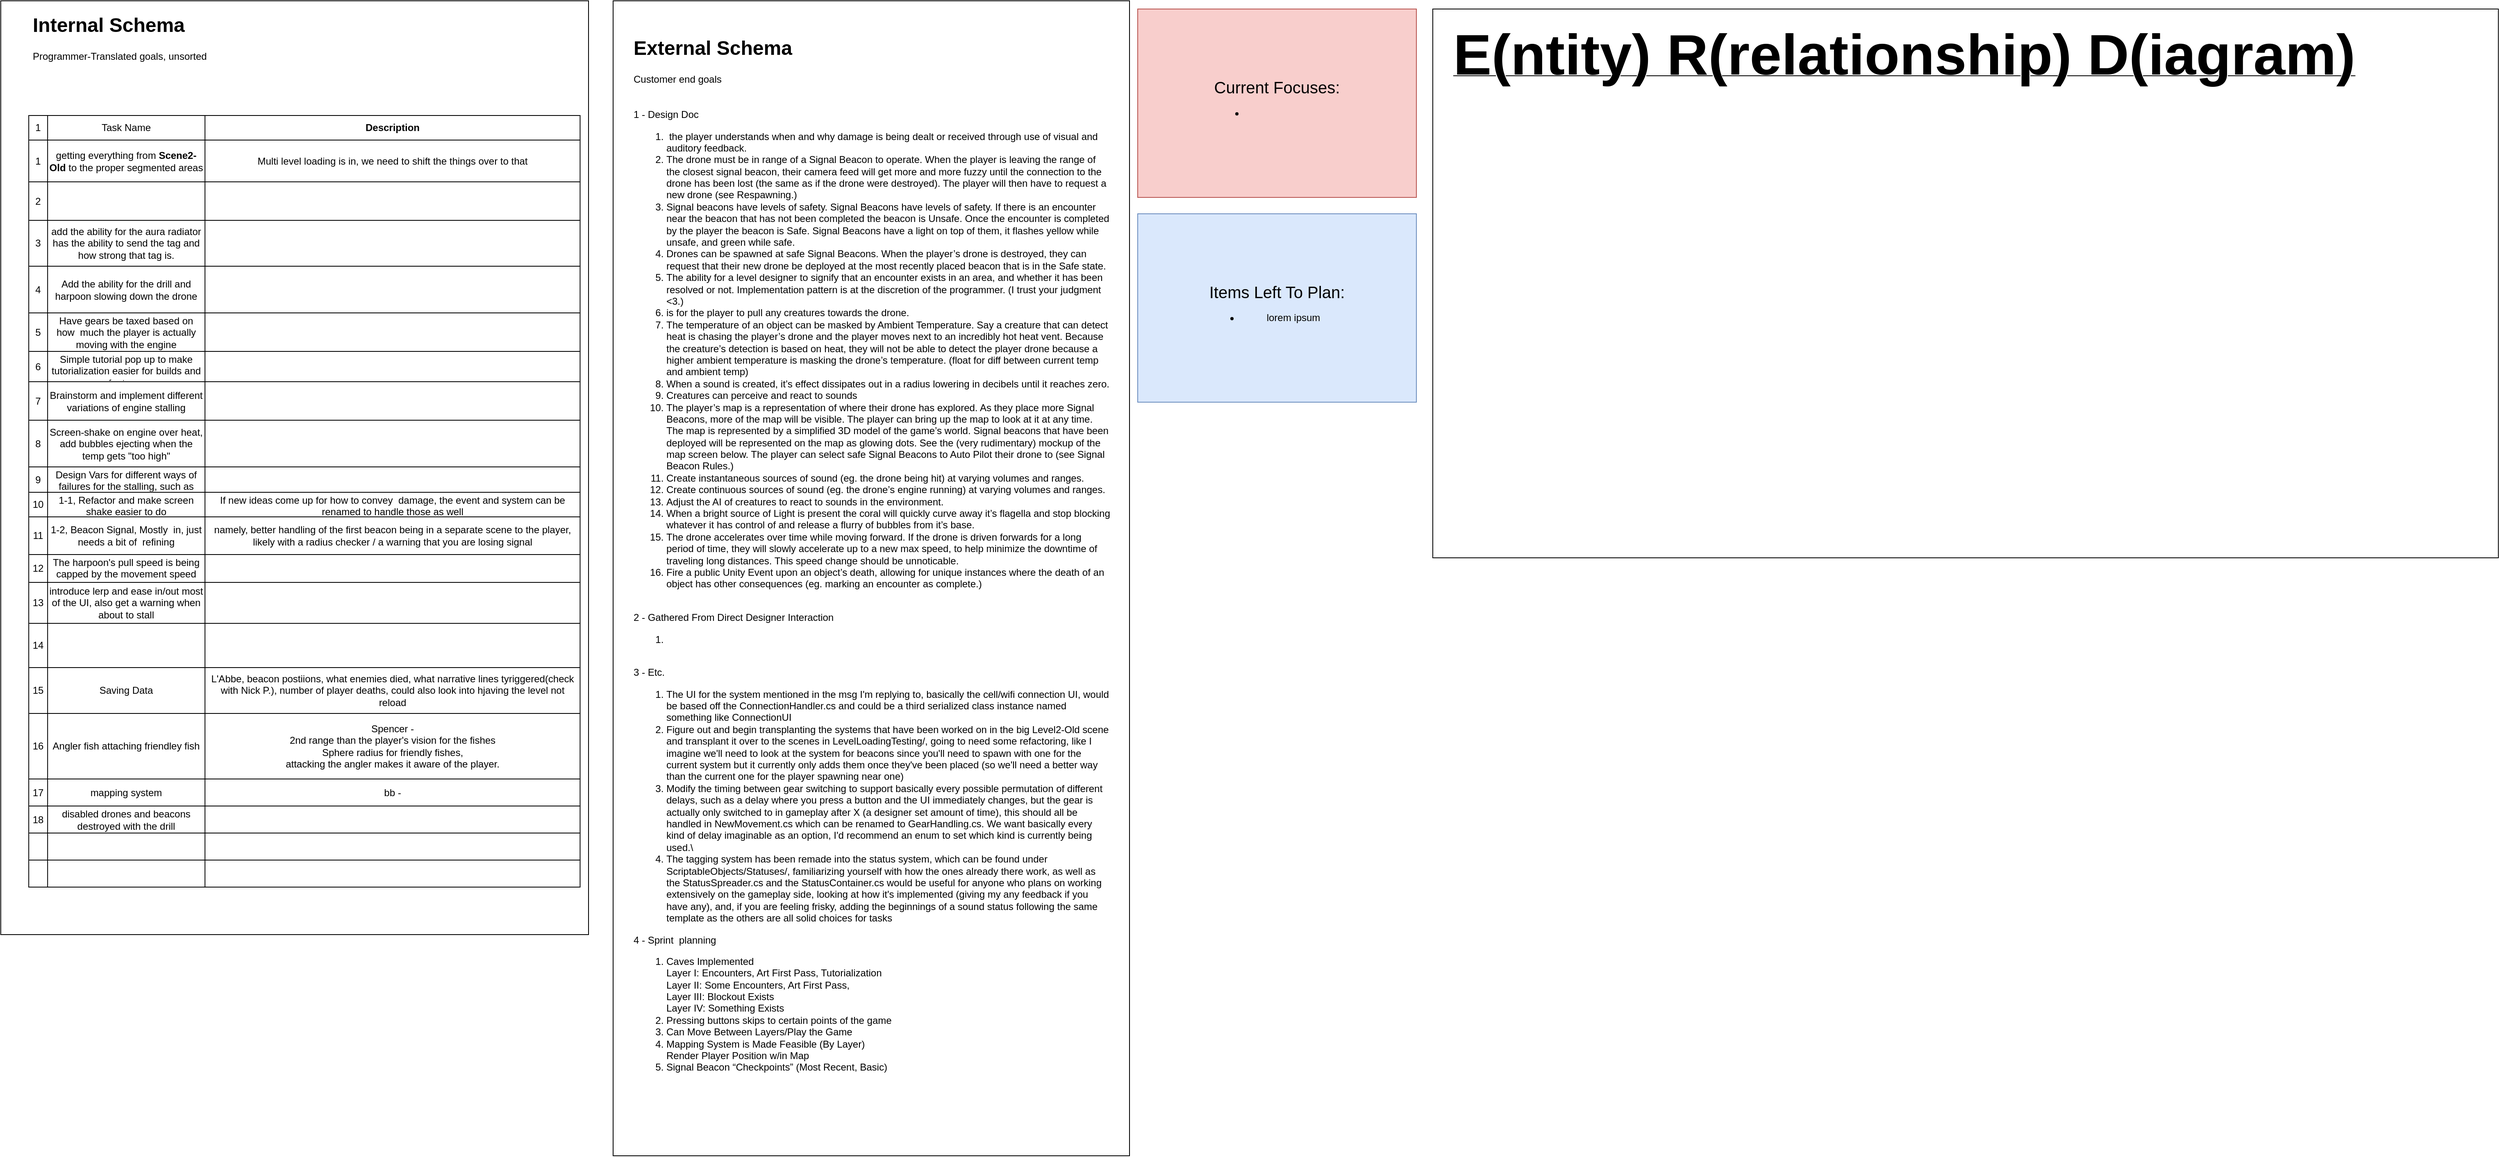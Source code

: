 <mxfile version="16.6.7" type="github">
  <diagram id="y5uNfYxEgai9vvKYRE7q" name="Page-1">
    <mxGraphModel dx="3197" dy="792" grid="1" gridSize="10" guides="1" tooltips="1" connect="1" arrows="1" fold="1" page="1" pageScale="1" pageWidth="850" pageHeight="1100" math="0" shadow="0">
      <root>
        <mxCell id="0" />
        <mxCell id="1" parent="0" />
        <mxCell id="go6vWqejy8pKC4_B8dgW-104" value="" style="group" parent="1" vertex="1" connectable="0">
          <mxGeometry x="-1060" width="700" height="1140" as="geometry" />
        </mxCell>
        <mxCell id="go6vWqejy8pKC4_B8dgW-106" value="&lt;h1&gt;Internal Schema&lt;/h1&gt;&lt;div&gt;This is what the non-programmers want, translated to individual variables/concepts. Along with a description&lt;/div&gt;&lt;p&gt;&lt;/p&gt;" style="text;html=1;strokeColor=none;fillColor=none;spacing=5;spacingTop=-20;whiteSpace=wrap;overflow=hidden;rounded=0;" parent="go6vWqejy8pKC4_B8dgW-104" vertex="1">
          <mxGeometry x="28.0" y="18.889" width="644.0" height="207.778" as="geometry" />
        </mxCell>
        <mxCell id="X6cNBren62eQBll-vNDI-18" value="" style="shape=partialRectangle;html=1;whiteSpace=wrap;connectable=0;fillColor=none;top=0;left=0;bottom=0;right=0;overflow=hidden;" parent="go6vWqejy8pKC4_B8dgW-104" vertex="1">
          <mxGeometry x="17.073" y="628.767" width="221.951" height="40.753" as="geometry" />
        </mxCell>
        <mxCell id="go6vWqejy8pKC4_B8dgW-105" value="" style="rounded=0;whiteSpace=wrap;html=1;" parent="go6vWqejy8pKC4_B8dgW-104" vertex="1">
          <mxGeometry x="-17.07" width="717.07" height="1140" as="geometry" />
        </mxCell>
        <mxCell id="go6vWqejy8pKC4_B8dgW-109" value="" style="shape=table;html=1;whiteSpace=wrap;startSize=0;container=1;collapsible=0;childLayout=tableLayout;rowLines=1;" parent="go6vWqejy8pKC4_B8dgW-104" vertex="1">
          <mxGeometry x="17.078" y="140" width="672.628" height="942" as="geometry" />
        </mxCell>
        <mxCell id="go6vWqejy8pKC4_B8dgW-110" value="" style="shape=partialRectangle;html=1;whiteSpace=wrap;collapsible=0;dropTarget=0;pointerEvents=0;fillColor=none;top=0;left=0;bottom=0;right=0;points=[[0,0.5],[1,0.5]];portConstraint=eastwest;" parent="go6vWqejy8pKC4_B8dgW-109" vertex="1">
          <mxGeometry width="672.628" height="30" as="geometry" />
        </mxCell>
        <mxCell id="7hOcJhxRe1nCthfk7AWI-30" value="1" style="shape=partialRectangle;html=1;whiteSpace=wrap;connectable=0;fillColor=none;top=0;left=0;bottom=0;right=0;overflow=hidden;" parent="go6vWqejy8pKC4_B8dgW-110" vertex="1">
          <mxGeometry width="23" height="30" as="geometry">
            <mxRectangle width="23" height="30" as="alternateBounds" />
          </mxGeometry>
        </mxCell>
        <mxCell id="go6vWqejy8pKC4_B8dgW-111" value="Task Name" style="shape=partialRectangle;html=1;whiteSpace=wrap;connectable=0;fillColor=none;top=0;left=0;bottom=0;right=0;overflow=hidden;" parent="go6vWqejy8pKC4_B8dgW-110" vertex="1">
          <mxGeometry x="23" width="192" height="30" as="geometry">
            <mxRectangle width="192" height="30" as="alternateBounds" />
          </mxGeometry>
        </mxCell>
        <mxCell id="go6vWqejy8pKC4_B8dgW-112" value="&lt;b&gt;Description&lt;/b&gt;" style="shape=partialRectangle;html=1;whiteSpace=wrap;connectable=0;fillColor=none;top=0;left=0;bottom=0;right=0;overflow=hidden;" parent="go6vWqejy8pKC4_B8dgW-110" vertex="1">
          <mxGeometry x="215" width="458" height="30" as="geometry">
            <mxRectangle width="458" height="30" as="alternateBounds" />
          </mxGeometry>
        </mxCell>
        <mxCell id="go6vWqejy8pKC4_B8dgW-118" value="" style="shape=partialRectangle;html=1;whiteSpace=wrap;collapsible=0;dropTarget=0;pointerEvents=0;fillColor=none;top=0;left=0;bottom=0;right=0;points=[[0,0.5],[1,0.5]];portConstraint=eastwest;" parent="go6vWqejy8pKC4_B8dgW-109" vertex="1">
          <mxGeometry y="30" width="672.628" height="51" as="geometry" />
        </mxCell>
        <mxCell id="7hOcJhxRe1nCthfk7AWI-31" value="1" style="shape=partialRectangle;html=1;whiteSpace=wrap;connectable=0;fillColor=none;top=0;left=0;bottom=0;right=0;overflow=hidden;" parent="go6vWqejy8pKC4_B8dgW-118" vertex="1">
          <mxGeometry width="23" height="51" as="geometry">
            <mxRectangle width="23" height="51" as="alternateBounds" />
          </mxGeometry>
        </mxCell>
        <mxCell id="go6vWqejy8pKC4_B8dgW-119" value="getting everything from &lt;b&gt;Scene2-Old&lt;/b&gt; to the proper segmented areas" style="shape=partialRectangle;html=1;whiteSpace=wrap;connectable=0;fillColor=none;top=0;left=0;bottom=0;right=0;overflow=hidden;" parent="go6vWqejy8pKC4_B8dgW-118" vertex="1">
          <mxGeometry x="23" width="192" height="51" as="geometry">
            <mxRectangle width="192" height="51" as="alternateBounds" />
          </mxGeometry>
        </mxCell>
        <mxCell id="go6vWqejy8pKC4_B8dgW-120" value="Multi level loading is in, we need to shift the things over to that" style="shape=partialRectangle;html=1;whiteSpace=wrap;connectable=0;fillColor=none;top=0;left=0;bottom=0;right=0;overflow=hidden;" parent="go6vWqejy8pKC4_B8dgW-118" vertex="1">
          <mxGeometry x="215" width="458" height="51" as="geometry">
            <mxRectangle width="458" height="51" as="alternateBounds" />
          </mxGeometry>
        </mxCell>
        <mxCell id="go6vWqejy8pKC4_B8dgW-114" value="" style="shape=partialRectangle;html=1;whiteSpace=wrap;collapsible=0;dropTarget=0;pointerEvents=0;fillColor=none;top=0;left=0;bottom=0;right=0;points=[[0,0.5],[1,0.5]];portConstraint=eastwest;" parent="go6vWqejy8pKC4_B8dgW-109" vertex="1">
          <mxGeometry y="81" width="672.628" height="47" as="geometry" />
        </mxCell>
        <mxCell id="7hOcJhxRe1nCthfk7AWI-32" value="2" style="shape=partialRectangle;html=1;whiteSpace=wrap;connectable=0;fillColor=none;top=0;left=0;bottom=0;right=0;overflow=hidden;" parent="go6vWqejy8pKC4_B8dgW-114" vertex="1">
          <mxGeometry width="23" height="47" as="geometry">
            <mxRectangle width="23" height="47" as="alternateBounds" />
          </mxGeometry>
        </mxCell>
        <mxCell id="go6vWqejy8pKC4_B8dgW-115" value="" style="shape=partialRectangle;html=1;whiteSpace=wrap;connectable=0;fillColor=none;top=0;left=0;bottom=0;right=0;overflow=hidden;" parent="go6vWqejy8pKC4_B8dgW-114" vertex="1">
          <mxGeometry x="23" width="192" height="47" as="geometry">
            <mxRectangle width="192" height="47" as="alternateBounds" />
          </mxGeometry>
        </mxCell>
        <mxCell id="go6vWqejy8pKC4_B8dgW-116" value="" style="shape=partialRectangle;html=1;whiteSpace=wrap;connectable=0;fillColor=none;top=0;left=0;bottom=0;right=0;overflow=hidden;" parent="go6vWqejy8pKC4_B8dgW-114" vertex="1">
          <mxGeometry x="215" width="458" height="47" as="geometry">
            <mxRectangle width="458" height="47" as="alternateBounds" />
          </mxGeometry>
        </mxCell>
        <mxCell id="go6vWqejy8pKC4_B8dgW-155" style="shape=partialRectangle;html=1;whiteSpace=wrap;collapsible=0;dropTarget=0;pointerEvents=0;fillColor=none;top=0;left=0;bottom=0;right=0;points=[[0,0.5],[1,0.5]];portConstraint=eastwest;" parent="go6vWqejy8pKC4_B8dgW-109" vertex="1">
          <mxGeometry y="128" width="672.628" height="56" as="geometry" />
        </mxCell>
        <mxCell id="7hOcJhxRe1nCthfk7AWI-33" value="3" style="shape=partialRectangle;html=1;whiteSpace=wrap;connectable=0;fillColor=none;top=0;left=0;bottom=0;right=0;overflow=hidden;" parent="go6vWqejy8pKC4_B8dgW-155" vertex="1">
          <mxGeometry width="23" height="56" as="geometry">
            <mxRectangle width="23" height="56" as="alternateBounds" />
          </mxGeometry>
        </mxCell>
        <mxCell id="go6vWqejy8pKC4_B8dgW-156" value="&lt;span style=&quot;text-align: center&quot;&gt;add the ability for the aura radiator has the ability to send the tag and how strong that tag is.&lt;/span&gt;" style="shape=partialRectangle;html=1;whiteSpace=wrap;connectable=0;fillColor=none;top=0;left=0;bottom=0;right=0;overflow=hidden;" parent="go6vWqejy8pKC4_B8dgW-155" vertex="1">
          <mxGeometry x="23" width="192" height="56" as="geometry">
            <mxRectangle width="192" height="56" as="alternateBounds" />
          </mxGeometry>
        </mxCell>
        <mxCell id="go6vWqejy8pKC4_B8dgW-157" value="" style="shape=partialRectangle;html=1;whiteSpace=wrap;connectable=0;fillColor=none;top=0;left=0;bottom=0;right=0;overflow=hidden;" parent="go6vWqejy8pKC4_B8dgW-155" vertex="1">
          <mxGeometry x="215" width="458" height="56" as="geometry">
            <mxRectangle width="458" height="56" as="alternateBounds" />
          </mxGeometry>
        </mxCell>
        <mxCell id="Bw-sxPb2Esf4PSg_OQSB-51" style="shape=partialRectangle;html=1;whiteSpace=wrap;collapsible=0;dropTarget=0;pointerEvents=0;fillColor=none;top=0;left=0;bottom=0;right=0;points=[[0,0.5],[1,0.5]];portConstraint=eastwest;" parent="go6vWqejy8pKC4_B8dgW-109" vertex="1">
          <mxGeometry y="184" width="672.628" height="57" as="geometry" />
        </mxCell>
        <mxCell id="7hOcJhxRe1nCthfk7AWI-34" value="4" style="shape=partialRectangle;html=1;whiteSpace=wrap;connectable=0;fillColor=none;top=0;left=0;bottom=0;right=0;overflow=hidden;" parent="Bw-sxPb2Esf4PSg_OQSB-51" vertex="1">
          <mxGeometry width="23" height="57" as="geometry">
            <mxRectangle width="23" height="57" as="alternateBounds" />
          </mxGeometry>
        </mxCell>
        <mxCell id="Bw-sxPb2Esf4PSg_OQSB-52" value="&lt;span style=&quot;text-align: center&quot;&gt;Add the ability for the drill and harpoon slowing down the drone&lt;/span&gt;" style="shape=partialRectangle;html=1;whiteSpace=wrap;connectable=0;fillColor=none;top=0;left=0;bottom=0;right=0;overflow=hidden;" parent="Bw-sxPb2Esf4PSg_OQSB-51" vertex="1">
          <mxGeometry x="23" width="192" height="57" as="geometry">
            <mxRectangle width="192" height="57" as="alternateBounds" />
          </mxGeometry>
        </mxCell>
        <mxCell id="Bw-sxPb2Esf4PSg_OQSB-53" value="" style="shape=partialRectangle;html=1;whiteSpace=wrap;connectable=0;fillColor=none;top=0;left=0;bottom=0;right=0;overflow=hidden;" parent="Bw-sxPb2Esf4PSg_OQSB-51" vertex="1">
          <mxGeometry x="215" width="458" height="57" as="geometry">
            <mxRectangle width="458" height="57" as="alternateBounds" />
          </mxGeometry>
        </mxCell>
        <mxCell id="go6vWqejy8pKC4_B8dgW-152" style="shape=partialRectangle;html=1;whiteSpace=wrap;collapsible=0;dropTarget=0;pointerEvents=0;fillColor=none;top=0;left=0;bottom=0;right=0;points=[[0,0.5],[1,0.5]];portConstraint=eastwest;" parent="go6vWqejy8pKC4_B8dgW-109" vertex="1">
          <mxGeometry y="241" width="672.628" height="47" as="geometry" />
        </mxCell>
        <mxCell id="7hOcJhxRe1nCthfk7AWI-35" value="5" style="shape=partialRectangle;html=1;whiteSpace=wrap;connectable=0;fillColor=none;top=0;left=0;bottom=0;right=0;overflow=hidden;" parent="go6vWqejy8pKC4_B8dgW-152" vertex="1">
          <mxGeometry width="23" height="47" as="geometry">
            <mxRectangle width="23" height="47" as="alternateBounds" />
          </mxGeometry>
        </mxCell>
        <mxCell id="go6vWqejy8pKC4_B8dgW-153" value="Have gears be taxed based on how&amp;nbsp; much the player is actually moving with the engine" style="shape=partialRectangle;html=1;whiteSpace=wrap;connectable=0;fillColor=none;top=0;left=0;bottom=0;right=0;overflow=hidden;" parent="go6vWqejy8pKC4_B8dgW-152" vertex="1">
          <mxGeometry x="23" width="192" height="47" as="geometry">
            <mxRectangle width="192" height="47" as="alternateBounds" />
          </mxGeometry>
        </mxCell>
        <mxCell id="go6vWqejy8pKC4_B8dgW-154" value="" style="shape=partialRectangle;html=1;whiteSpace=wrap;connectable=0;fillColor=none;top=0;left=0;bottom=0;right=0;overflow=hidden;" parent="go6vWqejy8pKC4_B8dgW-152" vertex="1">
          <mxGeometry x="215" width="458" height="47" as="geometry">
            <mxRectangle width="458" height="47" as="alternateBounds" />
          </mxGeometry>
        </mxCell>
        <mxCell id="6U_FLFZ1m8M36dPALxO--58" style="shape=partialRectangle;html=1;whiteSpace=wrap;collapsible=0;dropTarget=0;pointerEvents=0;fillColor=none;top=0;left=0;bottom=0;right=0;points=[[0,0.5],[1,0.5]];portConstraint=eastwest;" parent="go6vWqejy8pKC4_B8dgW-109" vertex="1">
          <mxGeometry y="288" width="672.628" height="37" as="geometry" />
        </mxCell>
        <mxCell id="7hOcJhxRe1nCthfk7AWI-36" value="6" style="shape=partialRectangle;html=1;whiteSpace=wrap;connectable=0;fillColor=none;top=0;left=0;bottom=0;right=0;overflow=hidden;" parent="6U_FLFZ1m8M36dPALxO--58" vertex="1">
          <mxGeometry width="23" height="37" as="geometry">
            <mxRectangle width="23" height="37" as="alternateBounds" />
          </mxGeometry>
        </mxCell>
        <mxCell id="6U_FLFZ1m8M36dPALxO--59" value="Simple tutorial pop up to make tutorialization easier for builds and features" style="shape=partialRectangle;html=1;whiteSpace=wrap;connectable=0;fillColor=none;top=0;left=0;bottom=0;right=0;overflow=hidden;" parent="6U_FLFZ1m8M36dPALxO--58" vertex="1">
          <mxGeometry x="23" width="192" height="37" as="geometry">
            <mxRectangle width="192" height="37" as="alternateBounds" />
          </mxGeometry>
        </mxCell>
        <mxCell id="6U_FLFZ1m8M36dPALxO--60" value="" style="shape=partialRectangle;html=1;whiteSpace=wrap;connectable=0;fillColor=none;top=0;left=0;bottom=0;right=0;overflow=hidden;" parent="6U_FLFZ1m8M36dPALxO--58" vertex="1">
          <mxGeometry x="215" width="458" height="37" as="geometry">
            <mxRectangle width="458" height="37" as="alternateBounds" />
          </mxGeometry>
        </mxCell>
        <mxCell id="go6vWqejy8pKC4_B8dgW-167" style="shape=partialRectangle;html=1;whiteSpace=wrap;collapsible=0;dropTarget=0;pointerEvents=0;fillColor=none;top=0;left=0;bottom=0;right=0;points=[[0,0.5],[1,0.5]];portConstraint=eastwest;" parent="go6vWqejy8pKC4_B8dgW-109" vertex="1">
          <mxGeometry y="325" width="672.628" height="47" as="geometry" />
        </mxCell>
        <mxCell id="7hOcJhxRe1nCthfk7AWI-37" value="7" style="shape=partialRectangle;html=1;whiteSpace=wrap;connectable=0;fillColor=none;top=0;left=0;bottom=0;right=0;overflow=hidden;" parent="go6vWqejy8pKC4_B8dgW-167" vertex="1">
          <mxGeometry width="23" height="47" as="geometry">
            <mxRectangle width="23" height="47" as="alternateBounds" />
          </mxGeometry>
        </mxCell>
        <mxCell id="go6vWqejy8pKC4_B8dgW-168" value="Brainstorm and implement different variations of engine stalling" style="shape=partialRectangle;html=1;whiteSpace=wrap;connectable=0;fillColor=none;top=0;left=0;bottom=0;right=0;overflow=hidden;" parent="go6vWqejy8pKC4_B8dgW-167" vertex="1">
          <mxGeometry x="23" width="192" height="47" as="geometry">
            <mxRectangle width="192" height="47" as="alternateBounds" />
          </mxGeometry>
        </mxCell>
        <mxCell id="go6vWqejy8pKC4_B8dgW-169" value="" style="shape=partialRectangle;html=1;whiteSpace=wrap;connectable=0;fillColor=none;top=0;left=0;bottom=0;right=0;overflow=hidden;" parent="go6vWqejy8pKC4_B8dgW-167" vertex="1">
          <mxGeometry x="215" width="458" height="47" as="geometry">
            <mxRectangle width="458" height="47" as="alternateBounds" />
          </mxGeometry>
        </mxCell>
        <mxCell id="go6vWqejy8pKC4_B8dgW-149" style="shape=partialRectangle;html=1;whiteSpace=wrap;collapsible=0;dropTarget=0;pointerEvents=0;fillColor=none;top=0;left=0;bottom=0;right=0;points=[[0,0.5],[1,0.5]];portConstraint=eastwest;" parent="go6vWqejy8pKC4_B8dgW-109" vertex="1">
          <mxGeometry y="372" width="672.628" height="57" as="geometry" />
        </mxCell>
        <mxCell id="7hOcJhxRe1nCthfk7AWI-38" value="8" style="shape=partialRectangle;html=1;whiteSpace=wrap;connectable=0;fillColor=none;top=0;left=0;bottom=0;right=0;overflow=hidden;" parent="go6vWqejy8pKC4_B8dgW-149" vertex="1">
          <mxGeometry width="23" height="57" as="geometry">
            <mxRectangle width="23" height="57" as="alternateBounds" />
          </mxGeometry>
        </mxCell>
        <mxCell id="go6vWqejy8pKC4_B8dgW-150" value="Screen-shake on engine over heat, add bubbles ejecting when the temp gets &quot;too high&quot;" style="shape=partialRectangle;html=1;whiteSpace=wrap;connectable=0;fillColor=none;top=0;left=0;bottom=0;right=0;overflow=hidden;" parent="go6vWqejy8pKC4_B8dgW-149" vertex="1">
          <mxGeometry x="23" width="192" height="57" as="geometry">
            <mxRectangle width="192" height="57" as="alternateBounds" />
          </mxGeometry>
        </mxCell>
        <mxCell id="go6vWqejy8pKC4_B8dgW-151" value="" style="shape=partialRectangle;html=1;whiteSpace=wrap;connectable=0;fillColor=none;top=0;left=0;bottom=0;right=0;overflow=hidden;" parent="go6vWqejy8pKC4_B8dgW-149" vertex="1">
          <mxGeometry x="215" width="458" height="57" as="geometry">
            <mxRectangle width="458" height="57" as="alternateBounds" />
          </mxGeometry>
        </mxCell>
        <mxCell id="go6vWqejy8pKC4_B8dgW-146" style="shape=partialRectangle;html=1;whiteSpace=wrap;collapsible=0;dropTarget=0;pointerEvents=0;fillColor=none;top=0;left=0;bottom=0;right=0;points=[[0,0.5],[1,0.5]];portConstraint=eastwest;" parent="go6vWqejy8pKC4_B8dgW-109" vertex="1">
          <mxGeometry y="429" width="672.628" height="31" as="geometry" />
        </mxCell>
        <mxCell id="7hOcJhxRe1nCthfk7AWI-39" value="9" style="shape=partialRectangle;html=1;whiteSpace=wrap;connectable=0;fillColor=none;top=0;left=0;bottom=0;right=0;overflow=hidden;" parent="go6vWqejy8pKC4_B8dgW-146" vertex="1">
          <mxGeometry width="23" height="31" as="geometry">
            <mxRectangle width="23" height="31" as="alternateBounds" />
          </mxGeometry>
        </mxCell>
        <mxCell id="go6vWqejy8pKC4_B8dgW-147" value="Design Vars for different ways of failures for the stalling, such as reverting to a lower gear" style="shape=partialRectangle;html=1;whiteSpace=wrap;connectable=0;fillColor=none;top=0;left=0;bottom=0;right=0;overflow=hidden;" parent="go6vWqejy8pKC4_B8dgW-146" vertex="1">
          <mxGeometry x="23" width="192" height="31" as="geometry">
            <mxRectangle width="192" height="31" as="alternateBounds" />
          </mxGeometry>
        </mxCell>
        <mxCell id="go6vWqejy8pKC4_B8dgW-148" value="" style="shape=partialRectangle;html=1;whiteSpace=wrap;connectable=0;fillColor=none;top=0;left=0;bottom=0;right=0;overflow=hidden;" parent="go6vWqejy8pKC4_B8dgW-146" vertex="1">
          <mxGeometry x="215" width="458" height="31" as="geometry">
            <mxRectangle width="458" height="31" as="alternateBounds" />
          </mxGeometry>
        </mxCell>
        <mxCell id="go6vWqejy8pKC4_B8dgW-158" style="shape=partialRectangle;html=1;whiteSpace=wrap;collapsible=0;dropTarget=0;pointerEvents=0;fillColor=none;top=0;left=0;bottom=0;right=0;points=[[0,0.5],[1,0.5]];portConstraint=eastwest;" parent="go6vWqejy8pKC4_B8dgW-109" vertex="1">
          <mxGeometry y="460" width="672.628" height="30" as="geometry" />
        </mxCell>
        <mxCell id="7hOcJhxRe1nCthfk7AWI-40" value="10" style="shape=partialRectangle;html=1;whiteSpace=wrap;connectable=0;fillColor=none;top=0;left=0;bottom=0;right=0;overflow=hidden;" parent="go6vWqejy8pKC4_B8dgW-158" vertex="1">
          <mxGeometry width="23" height="30" as="geometry">
            <mxRectangle width="23" height="30" as="alternateBounds" />
          </mxGeometry>
        </mxCell>
        <mxCell id="go6vWqejy8pKC4_B8dgW-159" value="1-1, Refactor and make screen shake easier to do" style="shape=partialRectangle;html=1;whiteSpace=wrap;connectable=0;fillColor=none;top=0;left=0;bottom=0;right=0;overflow=hidden;" parent="go6vWqejy8pKC4_B8dgW-158" vertex="1">
          <mxGeometry x="23" width="192" height="30" as="geometry">
            <mxRectangle width="192" height="30" as="alternateBounds" />
          </mxGeometry>
        </mxCell>
        <mxCell id="go6vWqejy8pKC4_B8dgW-160" value="If new ideas come up for how to convey&amp;nbsp; damage, the event and system can be renamed to handle those as well" style="shape=partialRectangle;html=1;whiteSpace=wrap;connectable=0;fillColor=none;top=0;left=0;bottom=0;right=0;overflow=hidden;" parent="go6vWqejy8pKC4_B8dgW-158" vertex="1">
          <mxGeometry x="215" width="458" height="30" as="geometry">
            <mxRectangle width="458" height="30" as="alternateBounds" />
          </mxGeometry>
        </mxCell>
        <mxCell id="6U_FLFZ1m8M36dPALxO--18" style="shape=partialRectangle;html=1;whiteSpace=wrap;collapsible=0;dropTarget=0;pointerEvents=0;fillColor=none;top=0;left=0;bottom=0;right=0;points=[[0,0.5],[1,0.5]];portConstraint=eastwest;" parent="go6vWqejy8pKC4_B8dgW-109" vertex="1">
          <mxGeometry y="490" width="672.628" height="46" as="geometry" />
        </mxCell>
        <mxCell id="7hOcJhxRe1nCthfk7AWI-41" value="&lt;div&gt;11&lt;/div&gt;" style="shape=partialRectangle;html=1;whiteSpace=wrap;connectable=0;fillColor=none;top=0;left=0;bottom=0;right=0;overflow=hidden;" parent="6U_FLFZ1m8M36dPALxO--18" vertex="1">
          <mxGeometry width="23" height="46" as="geometry">
            <mxRectangle width="23" height="46" as="alternateBounds" />
          </mxGeometry>
        </mxCell>
        <mxCell id="6U_FLFZ1m8M36dPALxO--19" value="1-2, Beacon Signal, Mostly&amp;nbsp; in, just needs a bit of&amp;nbsp; refining" style="shape=partialRectangle;html=1;whiteSpace=wrap;connectable=0;fillColor=none;top=0;left=0;bottom=0;right=0;overflow=hidden;" parent="6U_FLFZ1m8M36dPALxO--18" vertex="1">
          <mxGeometry x="23" width="192" height="46" as="geometry">
            <mxRectangle width="192" height="46" as="alternateBounds" />
          </mxGeometry>
        </mxCell>
        <mxCell id="6U_FLFZ1m8M36dPALxO--20" value="namely, better handling of the first beacon being in a separate scene to the player, likely with a radius checker / a warning that you are losing signal" style="shape=partialRectangle;html=1;whiteSpace=wrap;connectable=0;fillColor=none;top=0;left=0;bottom=0;right=0;overflow=hidden;" parent="6U_FLFZ1m8M36dPALxO--18" vertex="1">
          <mxGeometry x="215" width="458" height="46" as="geometry">
            <mxRectangle width="458" height="46" as="alternateBounds" />
          </mxGeometry>
        </mxCell>
        <mxCell id="go6vWqejy8pKC4_B8dgW-170" style="shape=partialRectangle;html=1;whiteSpace=wrap;collapsible=0;dropTarget=0;pointerEvents=0;fillColor=none;top=0;left=0;bottom=0;right=0;points=[[0,0.5],[1,0.5]];portConstraint=eastwest;" parent="go6vWqejy8pKC4_B8dgW-109" vertex="1">
          <mxGeometry y="536" width="672.628" height="34" as="geometry" />
        </mxCell>
        <mxCell id="7hOcJhxRe1nCthfk7AWI-42" value="12" style="shape=partialRectangle;html=1;whiteSpace=wrap;connectable=0;fillColor=none;top=0;left=0;bottom=0;right=0;overflow=hidden;" parent="go6vWqejy8pKC4_B8dgW-170" vertex="1">
          <mxGeometry width="23" height="34" as="geometry">
            <mxRectangle width="23" height="34" as="alternateBounds" />
          </mxGeometry>
        </mxCell>
        <mxCell id="go6vWqejy8pKC4_B8dgW-171" value="The harpoon&#39;s pull speed is being capped by the movement speed cap in the old drone movement" style="shape=partialRectangle;html=1;whiteSpace=wrap;connectable=0;fillColor=none;top=0;left=0;bottom=0;right=0;overflow=hidden;" parent="go6vWqejy8pKC4_B8dgW-170" vertex="1">
          <mxGeometry x="23" width="192" height="34" as="geometry">
            <mxRectangle width="192" height="34" as="alternateBounds" />
          </mxGeometry>
        </mxCell>
        <mxCell id="go6vWqejy8pKC4_B8dgW-172" value="" style="shape=partialRectangle;html=1;whiteSpace=wrap;connectable=0;fillColor=none;top=0;left=0;bottom=0;right=0;overflow=hidden;" parent="go6vWqejy8pKC4_B8dgW-170" vertex="1">
          <mxGeometry x="215" width="458" height="34" as="geometry">
            <mxRectangle width="458" height="34" as="alternateBounds" />
          </mxGeometry>
        </mxCell>
        <mxCell id="go6vWqejy8pKC4_B8dgW-173" style="shape=partialRectangle;html=1;whiteSpace=wrap;collapsible=0;dropTarget=0;pointerEvents=0;fillColor=none;top=0;left=0;bottom=0;right=0;points=[[0,0.5],[1,0.5]];portConstraint=eastwest;" parent="go6vWqejy8pKC4_B8dgW-109" vertex="1">
          <mxGeometry y="570" width="672.628" height="50" as="geometry" />
        </mxCell>
        <mxCell id="7hOcJhxRe1nCthfk7AWI-43" value="13" style="shape=partialRectangle;html=1;whiteSpace=wrap;connectable=0;fillColor=none;top=0;left=0;bottom=0;right=0;overflow=hidden;" parent="go6vWqejy8pKC4_B8dgW-173" vertex="1">
          <mxGeometry width="23" height="50" as="geometry">
            <mxRectangle width="23" height="50" as="alternateBounds" />
          </mxGeometry>
        </mxCell>
        <mxCell id="go6vWqejy8pKC4_B8dgW-174" value="&lt;span style=&quot;text-align: center&quot;&gt;introduce lerp and ease in/out most of the UI,&amp;nbsp;&lt;/span&gt;&lt;span style=&quot;text-align: center&quot;&gt;also get a warning when about to stall&lt;br&gt;&lt;/span&gt;" style="shape=partialRectangle;html=1;whiteSpace=wrap;connectable=0;fillColor=none;top=0;left=0;bottom=0;right=0;overflow=hidden;" parent="go6vWqejy8pKC4_B8dgW-173" vertex="1">
          <mxGeometry x="23" width="192" height="50" as="geometry">
            <mxRectangle width="192" height="50" as="alternateBounds" />
          </mxGeometry>
        </mxCell>
        <mxCell id="go6vWqejy8pKC4_B8dgW-175" value="" style="shape=partialRectangle;html=1;whiteSpace=wrap;connectable=0;fillColor=none;top=0;left=0;bottom=0;right=0;overflow=hidden;" parent="go6vWqejy8pKC4_B8dgW-173" vertex="1">
          <mxGeometry x="215" width="458" height="50" as="geometry">
            <mxRectangle width="458" height="50" as="alternateBounds" />
          </mxGeometry>
        </mxCell>
        <mxCell id="go6vWqejy8pKC4_B8dgW-176" style="shape=partialRectangle;html=1;whiteSpace=wrap;collapsible=0;dropTarget=0;pointerEvents=0;fillColor=none;top=0;left=0;bottom=0;right=0;points=[[0,0.5],[1,0.5]];portConstraint=eastwest;" parent="go6vWqejy8pKC4_B8dgW-109" vertex="1">
          <mxGeometry y="620" width="672.628" height="54" as="geometry" />
        </mxCell>
        <mxCell id="7hOcJhxRe1nCthfk7AWI-44" value="&lt;div&gt;14&lt;/div&gt;" style="shape=partialRectangle;html=1;whiteSpace=wrap;connectable=0;fillColor=none;top=0;left=0;bottom=0;right=0;overflow=hidden;" parent="go6vWqejy8pKC4_B8dgW-176" vertex="1">
          <mxGeometry width="23" height="54" as="geometry">
            <mxRectangle width="23" height="54" as="alternateBounds" />
          </mxGeometry>
        </mxCell>
        <mxCell id="go6vWqejy8pKC4_B8dgW-177" value="" style="shape=partialRectangle;html=1;whiteSpace=wrap;connectable=0;fillColor=none;top=0;left=0;bottom=0;right=0;overflow=hidden;" parent="go6vWqejy8pKC4_B8dgW-176" vertex="1">
          <mxGeometry x="23" width="192" height="54" as="geometry">
            <mxRectangle width="192" height="54" as="alternateBounds" />
          </mxGeometry>
        </mxCell>
        <mxCell id="go6vWqejy8pKC4_B8dgW-178" value="" style="shape=partialRectangle;html=1;whiteSpace=wrap;connectable=0;fillColor=none;top=0;left=0;bottom=0;right=0;overflow=hidden;" parent="go6vWqejy8pKC4_B8dgW-176" vertex="1">
          <mxGeometry x="215" width="458" height="54" as="geometry">
            <mxRectangle width="458" height="54" as="alternateBounds" />
          </mxGeometry>
        </mxCell>
        <mxCell id="7hOcJhxRe1nCthfk7AWI-70" style="shape=partialRectangle;html=1;whiteSpace=wrap;collapsible=0;dropTarget=0;pointerEvents=0;fillColor=none;top=0;left=0;bottom=0;right=0;points=[[0,0.5],[1,0.5]];portConstraint=eastwest;" parent="go6vWqejy8pKC4_B8dgW-109" vertex="1">
          <mxGeometry y="674" width="672.628" height="56" as="geometry" />
        </mxCell>
        <mxCell id="7hOcJhxRe1nCthfk7AWI-71" value="15" style="shape=partialRectangle;html=1;whiteSpace=wrap;connectable=0;fillColor=none;top=0;left=0;bottom=0;right=0;overflow=hidden;" parent="7hOcJhxRe1nCthfk7AWI-70" vertex="1">
          <mxGeometry width="23" height="56" as="geometry">
            <mxRectangle width="23" height="56" as="alternateBounds" />
          </mxGeometry>
        </mxCell>
        <mxCell id="7hOcJhxRe1nCthfk7AWI-72" value="Saving Data" style="shape=partialRectangle;html=1;whiteSpace=wrap;connectable=0;fillColor=none;top=0;left=0;bottom=0;right=0;overflow=hidden;" parent="7hOcJhxRe1nCthfk7AWI-70" vertex="1">
          <mxGeometry x="23" width="192" height="56" as="geometry">
            <mxRectangle width="192" height="56" as="alternateBounds" />
          </mxGeometry>
        </mxCell>
        <mxCell id="7hOcJhxRe1nCthfk7AWI-73" value="L&#39;Abbe, beacon postiions, what enemies died, what narrative lines tyriggered(check with Nick P.), number of player deaths, could also look into hjaving the level not reload " style="shape=partialRectangle;html=1;whiteSpace=wrap;connectable=0;fillColor=none;top=0;left=0;bottom=0;right=0;overflow=hidden;" parent="7hOcJhxRe1nCthfk7AWI-70" vertex="1">
          <mxGeometry x="215" width="458" height="56" as="geometry">
            <mxRectangle width="458" height="56" as="alternateBounds" />
          </mxGeometry>
        </mxCell>
        <mxCell id="go6vWqejy8pKC4_B8dgW-188" style="shape=partialRectangle;html=1;whiteSpace=wrap;collapsible=0;dropTarget=0;pointerEvents=0;fillColor=none;top=0;left=0;bottom=0;right=0;points=[[0,0.5],[1,0.5]];portConstraint=eastwest;" parent="go6vWqejy8pKC4_B8dgW-109" vertex="1">
          <mxGeometry y="730" width="672.628" height="80" as="geometry" />
        </mxCell>
        <mxCell id="7hOcJhxRe1nCthfk7AWI-45" value="16" style="shape=partialRectangle;html=1;whiteSpace=wrap;connectable=0;fillColor=none;top=0;left=0;bottom=0;right=0;overflow=hidden;" parent="go6vWqejy8pKC4_B8dgW-188" vertex="1">
          <mxGeometry width="23" height="80" as="geometry">
            <mxRectangle width="23" height="80" as="alternateBounds" />
          </mxGeometry>
        </mxCell>
        <mxCell id="go6vWqejy8pKC4_B8dgW-189" value="Angler fish attaching friendley fish" style="shape=partialRectangle;html=1;whiteSpace=wrap;connectable=0;fillColor=none;top=0;left=0;bottom=0;right=0;overflow=hidden;" parent="go6vWqejy8pKC4_B8dgW-188" vertex="1">
          <mxGeometry x="23" width="192" height="80" as="geometry">
            <mxRectangle width="192" height="80" as="alternateBounds" />
          </mxGeometry>
        </mxCell>
        <mxCell id="go6vWqejy8pKC4_B8dgW-190" value="&lt;div&gt;Spencer - &lt;/div&gt;&lt;div&gt;2nd range than the player&#39;s vision for the fishes&lt;/div&gt;&lt;div&gt;Sphere radius for friendly fishes,&lt;/div&gt;&lt;div&gt;attacking the angler makes it aware of the player.&lt;br&gt;&lt;/div&gt;" style="shape=partialRectangle;html=1;whiteSpace=wrap;connectable=0;fillColor=none;top=0;left=0;bottom=0;right=0;overflow=hidden;" parent="go6vWqejy8pKC4_B8dgW-188" vertex="1">
          <mxGeometry x="215" width="458" height="80" as="geometry">
            <mxRectangle width="458" height="80" as="alternateBounds" />
          </mxGeometry>
        </mxCell>
        <mxCell id="7hOcJhxRe1nCthfk7AWI-54" style="shape=partialRectangle;html=1;whiteSpace=wrap;collapsible=0;dropTarget=0;pointerEvents=0;fillColor=none;top=0;left=0;bottom=0;right=0;points=[[0,0.5],[1,0.5]];portConstraint=eastwest;" parent="go6vWqejy8pKC4_B8dgW-109" vertex="1">
          <mxGeometry y="810" width="672.628" height="33" as="geometry" />
        </mxCell>
        <mxCell id="7hOcJhxRe1nCthfk7AWI-55" value="17" style="shape=partialRectangle;html=1;whiteSpace=wrap;connectable=0;fillColor=none;top=0;left=0;bottom=0;right=0;overflow=hidden;" parent="7hOcJhxRe1nCthfk7AWI-54" vertex="1">
          <mxGeometry width="23" height="33" as="geometry">
            <mxRectangle width="23" height="33" as="alternateBounds" />
          </mxGeometry>
        </mxCell>
        <mxCell id="7hOcJhxRe1nCthfk7AWI-56" value="mapping system" style="shape=partialRectangle;html=1;whiteSpace=wrap;connectable=0;fillColor=none;top=0;left=0;bottom=0;right=0;overflow=hidden;" parent="7hOcJhxRe1nCthfk7AWI-54" vertex="1">
          <mxGeometry x="23" width="192" height="33" as="geometry">
            <mxRectangle width="192" height="33" as="alternateBounds" />
          </mxGeometry>
        </mxCell>
        <mxCell id="7hOcJhxRe1nCthfk7AWI-57" value="bb - " style="shape=partialRectangle;html=1;whiteSpace=wrap;connectable=0;fillColor=none;top=0;left=0;bottom=0;right=0;overflow=hidden;" parent="7hOcJhxRe1nCthfk7AWI-54" vertex="1">
          <mxGeometry x="215" width="458" height="33" as="geometry">
            <mxRectangle width="458" height="33" as="alternateBounds" />
          </mxGeometry>
        </mxCell>
        <mxCell id="7hOcJhxRe1nCthfk7AWI-58" style="shape=partialRectangle;html=1;whiteSpace=wrap;collapsible=0;dropTarget=0;pointerEvents=0;fillColor=none;top=0;left=0;bottom=0;right=0;points=[[0,0.5],[1,0.5]];portConstraint=eastwest;" parent="go6vWqejy8pKC4_B8dgW-109" vertex="1">
          <mxGeometry y="843" width="672.628" height="33" as="geometry" />
        </mxCell>
        <mxCell id="7hOcJhxRe1nCthfk7AWI-59" value="18" style="shape=partialRectangle;html=1;whiteSpace=wrap;connectable=0;fillColor=none;top=0;left=0;bottom=0;right=0;overflow=hidden;" parent="7hOcJhxRe1nCthfk7AWI-58" vertex="1">
          <mxGeometry width="23" height="33" as="geometry">
            <mxRectangle width="23" height="33" as="alternateBounds" />
          </mxGeometry>
        </mxCell>
        <mxCell id="7hOcJhxRe1nCthfk7AWI-60" value="disabled drones and beacons destroyed with the drill" style="shape=partialRectangle;html=1;whiteSpace=wrap;connectable=0;fillColor=none;top=0;left=0;bottom=0;right=0;overflow=hidden;" parent="7hOcJhxRe1nCthfk7AWI-58" vertex="1">
          <mxGeometry x="23" width="192" height="33" as="geometry">
            <mxRectangle width="192" height="33" as="alternateBounds" />
          </mxGeometry>
        </mxCell>
        <mxCell id="7hOcJhxRe1nCthfk7AWI-61" style="shape=partialRectangle;html=1;whiteSpace=wrap;connectable=0;fillColor=none;top=0;left=0;bottom=0;right=0;overflow=hidden;" parent="7hOcJhxRe1nCthfk7AWI-58" vertex="1">
          <mxGeometry x="215" width="458" height="33" as="geometry">
            <mxRectangle width="458" height="33" as="alternateBounds" />
          </mxGeometry>
        </mxCell>
        <mxCell id="7hOcJhxRe1nCthfk7AWI-62" style="shape=partialRectangle;html=1;whiteSpace=wrap;collapsible=0;dropTarget=0;pointerEvents=0;fillColor=none;top=0;left=0;bottom=0;right=0;points=[[0,0.5],[1,0.5]];portConstraint=eastwest;" parent="go6vWqejy8pKC4_B8dgW-109" vertex="1">
          <mxGeometry y="876" width="672.628" height="33" as="geometry" />
        </mxCell>
        <mxCell id="7hOcJhxRe1nCthfk7AWI-63" style="shape=partialRectangle;html=1;whiteSpace=wrap;connectable=0;fillColor=none;top=0;left=0;bottom=0;right=0;overflow=hidden;" parent="7hOcJhxRe1nCthfk7AWI-62" vertex="1">
          <mxGeometry width="23" height="33" as="geometry">
            <mxRectangle width="23" height="33" as="alternateBounds" />
          </mxGeometry>
        </mxCell>
        <mxCell id="7hOcJhxRe1nCthfk7AWI-64" style="shape=partialRectangle;html=1;whiteSpace=wrap;connectable=0;fillColor=none;top=0;left=0;bottom=0;right=0;overflow=hidden;" parent="7hOcJhxRe1nCthfk7AWI-62" vertex="1">
          <mxGeometry x="23" width="192" height="33" as="geometry">
            <mxRectangle width="192" height="33" as="alternateBounds" />
          </mxGeometry>
        </mxCell>
        <mxCell id="7hOcJhxRe1nCthfk7AWI-65" style="shape=partialRectangle;html=1;whiteSpace=wrap;connectable=0;fillColor=none;top=0;left=0;bottom=0;right=0;overflow=hidden;" parent="7hOcJhxRe1nCthfk7AWI-62" vertex="1">
          <mxGeometry x="215" width="458" height="33" as="geometry">
            <mxRectangle width="458" height="33" as="alternateBounds" />
          </mxGeometry>
        </mxCell>
        <mxCell id="7hOcJhxRe1nCthfk7AWI-66" style="shape=partialRectangle;html=1;whiteSpace=wrap;collapsible=0;dropTarget=0;pointerEvents=0;fillColor=none;top=0;left=0;bottom=0;right=0;points=[[0,0.5],[1,0.5]];portConstraint=eastwest;" parent="go6vWqejy8pKC4_B8dgW-109" vertex="1">
          <mxGeometry y="909" width="672.628" height="33" as="geometry" />
        </mxCell>
        <mxCell id="7hOcJhxRe1nCthfk7AWI-67" style="shape=partialRectangle;html=1;whiteSpace=wrap;connectable=0;fillColor=none;top=0;left=0;bottom=0;right=0;overflow=hidden;" parent="7hOcJhxRe1nCthfk7AWI-66" vertex="1">
          <mxGeometry width="23" height="33" as="geometry">
            <mxRectangle width="23" height="33" as="alternateBounds" />
          </mxGeometry>
        </mxCell>
        <mxCell id="7hOcJhxRe1nCthfk7AWI-68" style="shape=partialRectangle;html=1;whiteSpace=wrap;connectable=0;fillColor=none;top=0;left=0;bottom=0;right=0;overflow=hidden;" parent="7hOcJhxRe1nCthfk7AWI-66" vertex="1">
          <mxGeometry x="23" width="192" height="33" as="geometry">
            <mxRectangle width="192" height="33" as="alternateBounds" />
          </mxGeometry>
        </mxCell>
        <mxCell id="7hOcJhxRe1nCthfk7AWI-69" style="shape=partialRectangle;html=1;whiteSpace=wrap;connectable=0;fillColor=none;top=0;left=0;bottom=0;right=0;overflow=hidden;" parent="7hOcJhxRe1nCthfk7AWI-66" vertex="1">
          <mxGeometry x="215" width="458" height="33" as="geometry">
            <mxRectangle width="458" height="33" as="alternateBounds" />
          </mxGeometry>
        </mxCell>
        <mxCell id="Bw-sxPb2Esf4PSg_OQSB-5" value="&lt;h1&gt;Internal Schema&lt;br&gt;&lt;/h1&gt;&lt;p&gt;Programmer-Translated goals, unsorted&lt;br&gt;&lt;/p&gt;" style="text;html=1;strokeColor=none;fillColor=none;spacing=5;spacingTop=-20;whiteSpace=wrap;overflow=hidden;rounded=0;" parent="go6vWqejy8pKC4_B8dgW-104" vertex="1">
          <mxGeometry x="17.073" y="10" width="315.854" height="120" as="geometry" />
        </mxCell>
        <mxCell id="hxR5QbofLgMlqyNFFXLC-1" value="&lt;div&gt;&lt;span&gt;&lt;font style=&quot;font-size: 20px&quot;&gt;Current Focuses:&lt;/font&gt;&lt;/span&gt;&lt;/div&gt;&lt;ul&gt;&lt;li&gt;&lt;br&gt;&lt;/li&gt;&lt;/ul&gt;" style="whiteSpace=wrap;html=1;fillColor=#f8cecc;strokeColor=#b85450;" parent="1" vertex="1">
          <mxGeometry x="310" y="10" width="340" height="230" as="geometry" />
        </mxCell>
        <mxCell id="hxR5QbofLgMlqyNFFXLC-5" value="&lt;div&gt;&lt;span&gt;&lt;font style=&quot;font-size: 20px&quot;&gt;Items Left To Plan:&lt;/font&gt;&lt;/span&gt;&lt;/div&gt;&lt;ul&gt;&lt;li&gt;lorem ipsum&lt;br&gt;&lt;/li&gt;&lt;/ul&gt;" style="whiteSpace=wrap;html=1;fillColor=#dae8fc;strokeColor=#6c8ebf;" parent="1" vertex="1">
          <mxGeometry x="310" y="260" width="340" height="230" as="geometry" />
        </mxCell>
        <mxCell id="go6vWqejy8pKC4_B8dgW-16" value="" style="group" parent="1" vertex="1" connectable="0">
          <mxGeometry x="-330" width="630" height="1410" as="geometry" />
        </mxCell>
        <mxCell id="go6vWqejy8pKC4_B8dgW-14" value="" style="rounded=0;whiteSpace=wrap;html=1;" parent="go6vWqejy8pKC4_B8dgW-16" vertex="1">
          <mxGeometry width="630" height="1410" as="geometry" />
        </mxCell>
        <mxCell id="go6vWqejy8pKC4_B8dgW-15" value="&lt;h1&gt;External Schema&lt;/h1&gt;&lt;div&gt;Customer end goals&lt;/div&gt;&lt;div&gt;&lt;br&gt;&lt;/div&gt;&lt;div&gt;&lt;br&gt;&lt;/div&gt;&lt;div&gt;&lt;div&gt;1 - Design Doc&lt;br&gt;&lt;/div&gt;&lt;/div&gt;&lt;div&gt;&lt;ol&gt;&lt;li&gt;&amp;nbsp;the player understands when and why damage is being dealt or received through use of visual and auditory feedback.&lt;br&gt;&lt;/li&gt;&lt;li&gt;The drone must be in range of a Signal Beacon to operate. When the player is leaving the range of the closest signal beacon, their camera feed will get more and more fuzzy until the connection to the drone has been lost (the same as if the drone were destroyed). The player will then have to request a new drone (see Respawning.)&lt;/li&gt;&lt;li&gt;Signal beacons have levels of safety. Signal Beacons have levels of safety. If there is an encounter near the beacon that has not been completed the beacon is Unsafe. Once the encounter is completed by the player the beacon is Safe.&amp;nbsp;Signal Beacons have a light on top of them, it flashes yellow while unsafe, and green while safe.&lt;/li&gt;&lt;li&gt;Drones can be spawned at safe Signal Beacons. When the player’s drone is destroyed, they can request that their new drone be deployed at the most recently placed beacon that is in the Safe state.&lt;/li&gt;&lt;li&gt;The ability for a level designer to signify that an encounter exists in an area, and whether it has been resolved or not. Implementation pattern is at the discretion of the programmer. (I trust your judgment &amp;lt;3.)&lt;/li&gt;&lt;li&gt;is for the player to pull any creatures towards the drone.&lt;br&gt;&lt;/li&gt;&lt;li&gt;The temperature of an object can be masked by Ambient Temperature. Say a creature that can detect heat is chasing the player’s drone and the player moves next to an incredibly hot heat vent. Because the creature’s detection is based on heat, they will not be able to detect the player drone because a higher ambient temperature is masking the drone’s temperature. (float for diff between current temp and ambient temp)&lt;br&gt;&lt;/li&gt;&lt;li&gt;When a sound is created, it’s effect dissipates out in a radius lowering in decibels until it reaches zero.&lt;/li&gt;&lt;li&gt;Creatures can perceive and react to sounds&lt;br&gt;&lt;/li&gt;&lt;li&gt;The player’s map is a representation of where their drone has explored. As they place more Signal Beacons, more of the map will be visible. The player can bring up the map to look at it at any time. The map is represented by a simplified 3D model of the game’s world. Signal beacons that have been deployed will be represented on the map as glowing dots. See the (very rudimentary) mockup of the map screen below. The player can select safe Signal Beacons to Auto Pilot their drone to (see Signal Beacon Rules.)&lt;/li&gt;&lt;li&gt;Create instantaneous sources of sound (eg. the drone being hit) at varying volumes and ranges.&lt;/li&gt;&lt;li&gt;Create continuous sources of sound (eg. the drone’s engine running) at varying volumes and ranges.&lt;/li&gt;&lt;li&gt;Adjust the AI of creatures to react to sounds in the environment.&lt;/li&gt;&lt;li&gt;When a bright source of Light is present the coral will quickly curve away it’s flagella and stop blocking whatever it has control of and release a flurry of bubbles from it’s base.&lt;/li&gt;&lt;li&gt;The drone accelerates over time while moving forward. If the drone is driven forwards for a long period of time, they will slowly accelerate up to a new max speed, to help minimize the downtime of traveling long distances. This speed change should be unnoticable.&lt;/li&gt;&lt;li&gt;Fire a public Unity Event upon an object’s death, allowing for unique instances where the death of an object has other consequences (eg. marking an encounter as complete.)&lt;br&gt;&lt;/li&gt;&lt;/ol&gt;&lt;div&gt;&lt;br&gt;&lt;/div&gt;&lt;div&gt;2 - Gathered From Direct Designer Interaction&lt;/div&gt;&lt;div&gt;&lt;ol&gt;&lt;li&gt;&lt;br&gt;&lt;/li&gt;&lt;/ol&gt;&lt;div&gt;&lt;br&gt;&lt;/div&gt;&lt;div&gt;3 - Etc.&lt;/div&gt;&lt;div&gt;&lt;ol&gt;&lt;li&gt;The UI for the system mentioned in the msg I&#39;m replying to, basically the cell/wifi connection UI, would be based off the ConnectionHandler.cs and could be a third serialized class instance named something like ConnectionUI&lt;/li&gt;&lt;li&gt;Figure out and begin transplanting the systems that have been worked on in the big Level2-Old scene and transplant it over to the scenes in LevelLoadingTesting/, going to need some refactoring, like I imagine we&#39;ll need to look at the system for beacons since you&#39;ll need to spawn with one for the current system but it currently only adds them once they&#39;ve been placed (so we&#39;ll need a better way than the current one for the player spawning near one)&lt;/li&gt;&lt;li&gt;Modify the timing between gear switching to support basically every possible permutation of different delays, such as a delay where you press a button and the UI immediately changes, but the gear is actually only switched to in gameplay after X (a designer set amount of time), this should all be handled in NewMovement.cs which can be renamed to GearHandling.cs. We want basically every kind of delay imaginable as an option, I&#39;d recommend an enum to set which kind is currently being used.\&lt;/li&gt;&lt;li&gt;The tagging system has been remade into the status system, which can be found under ScriptableObjects/Statuses/, familiarizing yourself with how the ones already there work, as well as the StatusSpreader.cs and the StatusContainer.cs would be useful for anyone who plans on working extensively on the gameplay side, looking at how it&#39;s implemented (giving my any feedback if you have any), and, if you are feeling frisky, adding the beginnings of a sound status following the same template as the others are all solid choices for tasks &lt;br&gt;&lt;/li&gt;&lt;/ol&gt;&lt;div&gt;4 - Sprint&amp;nbsp; planning &lt;br&gt;&lt;/div&gt;&lt;div&gt;&lt;ol&gt;&lt;li&gt;Caves Implemented&lt;br&gt;&lt;span&gt; &lt;/span&gt;Layer I: Encounters, Art First Pass, Tutorialization &lt;br&gt;&lt;span&gt; &lt;/span&gt;Layer II: Some Encounters, Art First Pass, &lt;br&gt;&lt;span&gt; &lt;/span&gt;Layer III: Blockout Exists&lt;br&gt;&lt;span&gt; &lt;/span&gt;Layer IV: Something Exists&lt;/li&gt;&lt;li&gt;Pressing buttons skips to certain points of the game&lt;/li&gt;&lt;li&gt;Can Move Between Layers/Play the Game&lt;/li&gt;&lt;li&gt;Mapping System is Made Feasible (By Layer)&lt;br&gt;&lt;span&gt; &lt;/span&gt;Render Player Position w/in Map&lt;/li&gt;&lt;li&gt;Signal Beacon “Checkpoints” (Most Recent, Basic)&lt;br&gt;&lt;/li&gt;&lt;/ol&gt;&lt;/div&gt;&lt;/div&gt;&lt;/div&gt;&lt;/div&gt;&lt;p&gt;&lt;/p&gt;" style="text;html=1;strokeColor=none;fillColor=none;spacing=5;spacingTop=-20;whiteSpace=wrap;overflow=hidden;rounded=0;" parent="go6vWqejy8pKC4_B8dgW-16" vertex="1">
          <mxGeometry x="20" y="37.621" width="589.77" height="1351.015" as="geometry" />
        </mxCell>
        <mxCell id="xhr826M39EY4KeseyqCB-3" value="" style="group" parent="1" vertex="1" connectable="0">
          <mxGeometry x="670" y="10" width="1300" height="670" as="geometry" />
        </mxCell>
        <mxCell id="1ae0I56IuYL9EDaaSJPz-2" value="" style="rounded=0;whiteSpace=wrap;html=1;" parent="xhr826M39EY4KeseyqCB-3" vertex="1">
          <mxGeometry width="1300" height="670" as="geometry" />
        </mxCell>
        <mxCell id="1ae0I56IuYL9EDaaSJPz-1" value="&lt;font size=&quot;1&quot;&gt;&lt;u&gt;&lt;b style=&quot;font-size: 70px&quot;&gt;E(ntity) R(relationship) D(iagram)&lt;/b&gt;&lt;/u&gt;&lt;/font&gt;" style="text;html=1;strokeColor=none;fillColor=none;align=left;verticalAlign=middle;whiteSpace=wrap;rounded=0;" parent="xhr826M39EY4KeseyqCB-3" vertex="1">
          <mxGeometry x="23.494" width="1276.506" height="110" as="geometry" />
        </mxCell>
      </root>
    </mxGraphModel>
  </diagram>
</mxfile>
